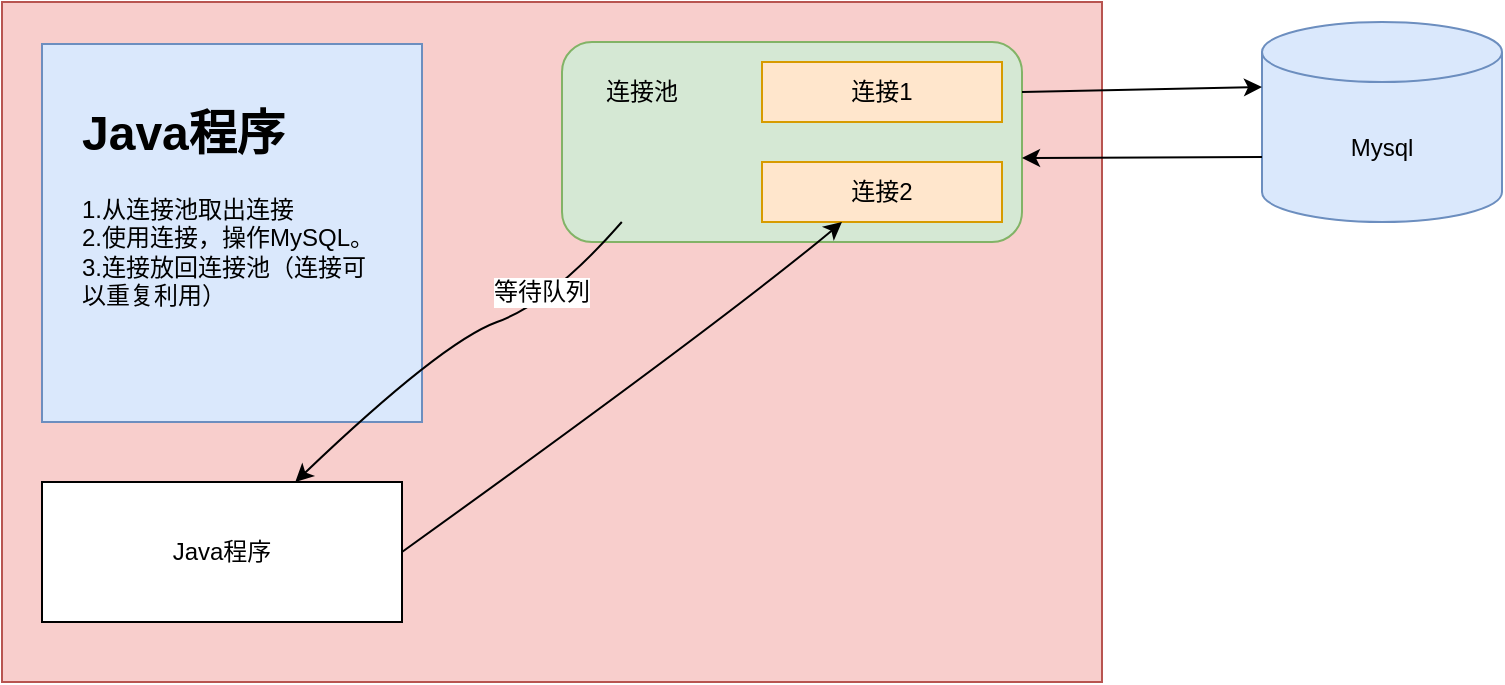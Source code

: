 <mxfile version="20.5.3" type="github">
  <diagram id="ns_-UHx_dhyElvIUBJqi" name="第 1 页">
    <mxGraphModel dx="1038" dy="539" grid="1" gridSize="10" guides="1" tooltips="1" connect="1" arrows="1" fold="1" page="1" pageScale="1" pageWidth="827" pageHeight="1169" math="0" shadow="0">
      <root>
        <mxCell id="0" />
        <mxCell id="1" parent="0" />
        <mxCell id="QzKJSNW5UsPaES1RZR0W-1" value="Mysql" style="shape=cylinder3;whiteSpace=wrap;html=1;boundedLbl=1;backgroundOutline=1;size=15;fillColor=#dae8fc;strokeColor=#6c8ebf;" vertex="1" parent="1">
          <mxGeometry x="670" y="220" width="120" height="100" as="geometry" />
        </mxCell>
        <mxCell id="QzKJSNW5UsPaES1RZR0W-3" value="" style="rounded=0;whiteSpace=wrap;html=1;align=right;labelPosition=left;verticalLabelPosition=top;verticalAlign=bottom;fillColor=#f8cecc;strokeColor=#b85450;" vertex="1" parent="1">
          <mxGeometry x="40" y="210" width="550" height="340" as="geometry" />
        </mxCell>
        <mxCell id="QzKJSNW5UsPaES1RZR0W-5" value="&lt;h1&gt;Java程序&lt;/h1&gt;&lt;div&gt;1.从连接池取出连接&lt;/div&gt;&lt;div&gt;2.使用连接，操作MySQL。&lt;/div&gt;&lt;div&gt;3.连接放回连接池（连接可以重复利用）&lt;/div&gt;" style="text;html=1;strokeColor=#6c8ebf;fillColor=#dae8fc;spacing=20;spacingTop=-10;whiteSpace=wrap;overflow=hidden;rounded=0;spacingBottom=10;" vertex="1" parent="1">
          <mxGeometry x="60" y="231" width="190" height="189" as="geometry" />
        </mxCell>
        <mxCell id="QzKJSNW5UsPaES1RZR0W-7" value="" style="rounded=1;whiteSpace=wrap;html=1;fillColor=#d5e8d4;strokeColor=#82b366;" vertex="1" parent="1">
          <mxGeometry x="320" y="230" width="230" height="100" as="geometry" />
        </mxCell>
        <mxCell id="QzKJSNW5UsPaES1RZR0W-9" value="连接池" style="text;html=1;strokeColor=none;fillColor=none;align=center;verticalAlign=middle;whiteSpace=wrap;rounded=0;" vertex="1" parent="1">
          <mxGeometry x="330" y="240" width="60" height="30" as="geometry" />
        </mxCell>
        <mxCell id="QzKJSNW5UsPaES1RZR0W-12" value="连接1" style="rounded=0;whiteSpace=wrap;html=1;fillColor=#ffe6cc;strokeColor=#d79b00;" vertex="1" parent="1">
          <mxGeometry x="420" y="240" width="120" height="30" as="geometry" />
        </mxCell>
        <mxCell id="QzKJSNW5UsPaES1RZR0W-15" value="连接2" style="rounded=0;whiteSpace=wrap;html=1;fillColor=#ffe6cc;strokeColor=#d79b00;" vertex="1" parent="1">
          <mxGeometry x="420" y="290" width="120" height="30" as="geometry" />
        </mxCell>
        <mxCell id="QzKJSNW5UsPaES1RZR0W-16" value="Java程序&lt;br&gt;" style="rounded=0;whiteSpace=wrap;html=1;labelBackgroundColor=#FFFFFF;" vertex="1" parent="1">
          <mxGeometry x="60" y="450" width="180" height="70" as="geometry" />
        </mxCell>
        <mxCell id="QzKJSNW5UsPaES1RZR0W-22" value="" style="curved=1;endArrow=classic;html=1;rounded=0;exitX=1;exitY=0.5;exitDx=0;exitDy=0;" edge="1" parent="1" source="QzKJSNW5UsPaES1RZR0W-16">
          <mxGeometry width="50" height="50" relative="1" as="geometry">
            <mxPoint x="270" y="470" as="sourcePoint" />
            <mxPoint x="460" y="320" as="targetPoint" />
            <Array as="points">
              <mxPoint x="400" y="370" />
            </Array>
          </mxGeometry>
        </mxCell>
        <mxCell id="QzKJSNW5UsPaES1RZR0W-23" value="" style="curved=1;endArrow=classic;html=1;rounded=0;exitX=0.13;exitY=0.9;exitDx=0;exitDy=0;exitPerimeter=0;" edge="1" parent="1" source="QzKJSNW5UsPaES1RZR0W-7" target="QzKJSNW5UsPaES1RZR0W-16">
          <mxGeometry width="50" height="50" relative="1" as="geometry">
            <mxPoint x="410" y="280" as="sourcePoint" />
            <mxPoint x="460" y="230" as="targetPoint" />
            <Array as="points">
              <mxPoint x="315" y="360" />
              <mxPoint x="260" y="380" />
            </Array>
          </mxGeometry>
        </mxCell>
        <mxCell id="QzKJSNW5UsPaES1RZR0W-25" value="等待队列" style="text;html=1;strokeColor=none;fillColor=none;align=center;verticalAlign=middle;whiteSpace=wrap;rounded=0;labelBackgroundColor=#FFFFFF;" vertex="1" parent="1">
          <mxGeometry x="280" y="340" width="60" height="30" as="geometry" />
        </mxCell>
        <mxCell id="QzKJSNW5UsPaES1RZR0W-28" value="" style="endArrow=classic;html=1;rounded=0;entryX=0;entryY=0;entryDx=0;entryDy=32.5;entryPerimeter=0;exitX=1;exitY=0.25;exitDx=0;exitDy=0;" edge="1" parent="1" source="QzKJSNW5UsPaES1RZR0W-7" target="QzKJSNW5UsPaES1RZR0W-1">
          <mxGeometry width="50" height="50" relative="1" as="geometry">
            <mxPoint x="530" y="250" as="sourcePoint" />
            <mxPoint x="460" y="320" as="targetPoint" />
          </mxGeometry>
        </mxCell>
        <mxCell id="QzKJSNW5UsPaES1RZR0W-29" value="" style="endArrow=classic;html=1;rounded=0;exitX=0;exitY=0;exitDx=0;exitDy=67.5;exitPerimeter=0;" edge="1" parent="1" source="QzKJSNW5UsPaES1RZR0W-1">
          <mxGeometry width="50" height="50" relative="1" as="geometry">
            <mxPoint x="410" y="370" as="sourcePoint" />
            <mxPoint x="550" y="288" as="targetPoint" />
          </mxGeometry>
        </mxCell>
      </root>
    </mxGraphModel>
  </diagram>
</mxfile>
